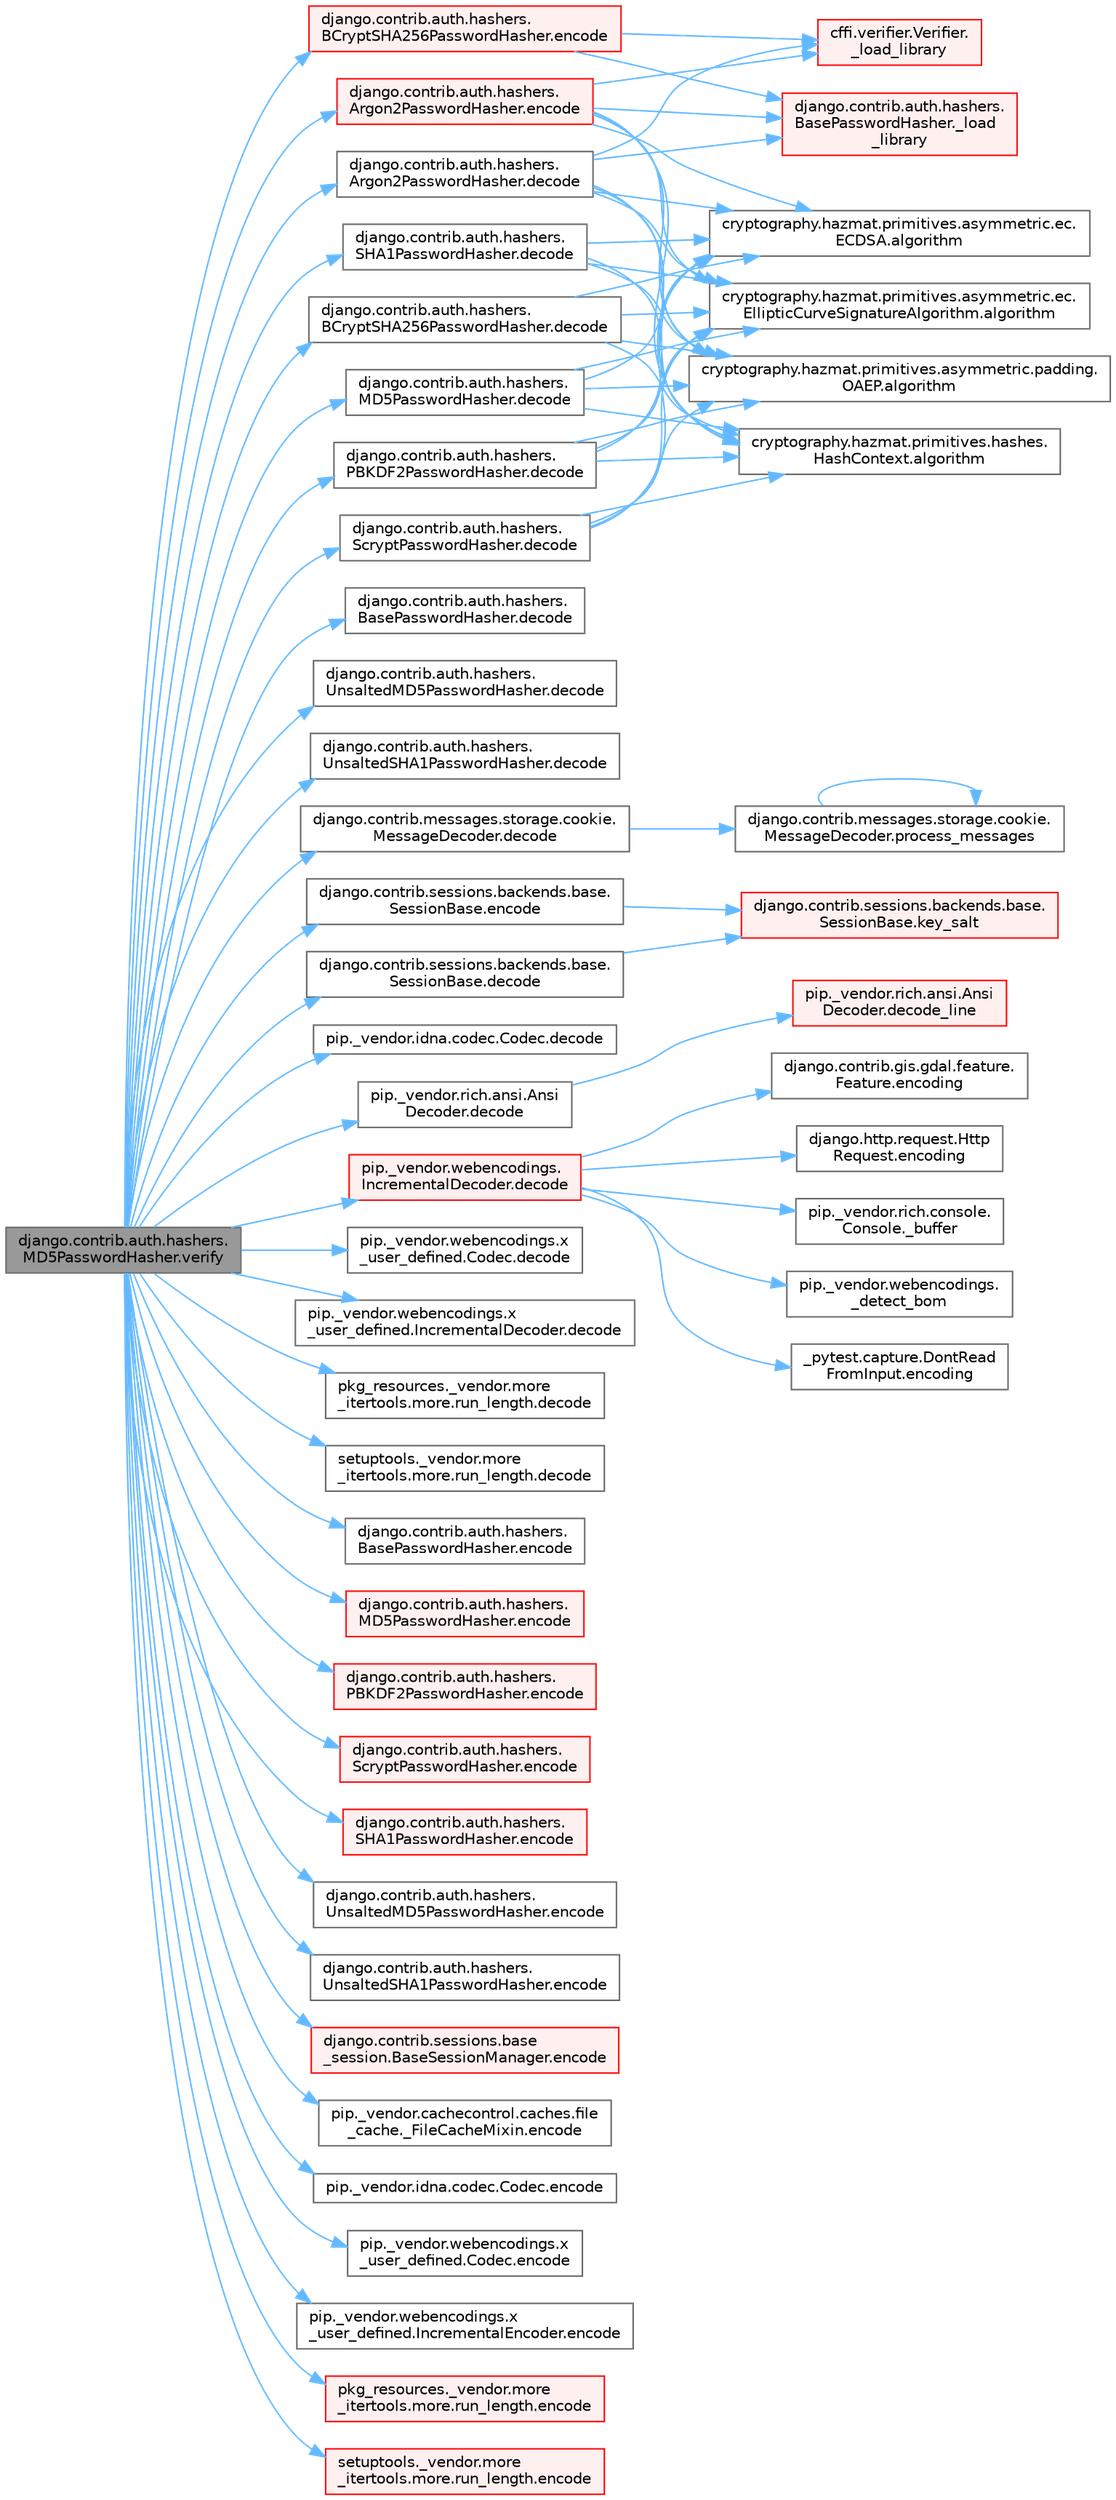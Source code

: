 digraph "django.contrib.auth.hashers.MD5PasswordHasher.verify"
{
 // LATEX_PDF_SIZE
  bgcolor="transparent";
  edge [fontname=Helvetica,fontsize=10,labelfontname=Helvetica,labelfontsize=10];
  node [fontname=Helvetica,fontsize=10,shape=box,height=0.2,width=0.4];
  rankdir="LR";
  Node1 [id="Node000001",label="django.contrib.auth.hashers.\lMD5PasswordHasher.verify",height=0.2,width=0.4,color="gray40", fillcolor="grey60", style="filled", fontcolor="black",tooltip=" "];
  Node1 -> Node2 [id="edge1_Node000001_Node000002",color="steelblue1",style="solid",tooltip=" "];
  Node2 [id="Node000002",label="django.contrib.auth.hashers.\lArgon2PasswordHasher.decode",height=0.2,width=0.4,color="grey40", fillcolor="white", style="filled",URL="$classdjango_1_1contrib_1_1auth_1_1hashers_1_1_argon2_password_hasher.html#a72d1d6fbe76db2c306ea80efb11110a4",tooltip=" "];
  Node2 -> Node3 [id="edge2_Node000002_Node000003",color="steelblue1",style="solid",tooltip=" "];
  Node3 [id="Node000003",label="cffi.verifier.Verifier.\l_load_library",height=0.2,width=0.4,color="red", fillcolor="#FFF0F0", style="filled",URL="$classcffi_1_1verifier_1_1_verifier.html#a9de40d4d3231a07d492a907359b11949",tooltip=" "];
  Node2 -> Node258 [id="edge3_Node000002_Node000258",color="steelblue1",style="solid",tooltip=" "];
  Node258 [id="Node000258",label="django.contrib.auth.hashers.\lBasePasswordHasher._load\l_library",height=0.2,width=0.4,color="red", fillcolor="#FFF0F0", style="filled",URL="$classdjango_1_1contrib_1_1auth_1_1hashers_1_1_base_password_hasher.html#a82f689954acb14224d7004fdfacd0583",tooltip=" "];
  Node2 -> Node259 [id="edge4_Node000002_Node000259",color="steelblue1",style="solid",tooltip=" "];
  Node259 [id="Node000259",label="cryptography.hazmat.primitives.asymmetric.ec.\lECDSA.algorithm",height=0.2,width=0.4,color="grey40", fillcolor="white", style="filled",URL="$classcryptography_1_1hazmat_1_1primitives_1_1asymmetric_1_1ec_1_1_e_c_d_s_a.html#af8b2ad5654a22d6881ca280f065703ab",tooltip=" "];
  Node2 -> Node260 [id="edge5_Node000002_Node000260",color="steelblue1",style="solid",tooltip=" "];
  Node260 [id="Node000260",label="cryptography.hazmat.primitives.asymmetric.ec.\lEllipticCurveSignatureAlgorithm.algorithm",height=0.2,width=0.4,color="grey40", fillcolor="white", style="filled",URL="$classcryptography_1_1hazmat_1_1primitives_1_1asymmetric_1_1ec_1_1_elliptic_curve_signature_algorithm.html#ac96045f23c0e56192e7e9e071d3ed60a",tooltip=" "];
  Node2 -> Node261 [id="edge6_Node000002_Node000261",color="steelblue1",style="solid",tooltip=" "];
  Node261 [id="Node000261",label="cryptography.hazmat.primitives.asymmetric.padding.\lOAEP.algorithm",height=0.2,width=0.4,color="grey40", fillcolor="white", style="filled",URL="$classcryptography_1_1hazmat_1_1primitives_1_1asymmetric_1_1padding_1_1_o_a_e_p.html#ad6f452615df34bef1b5a039c8fb5e11e",tooltip=" "];
  Node2 -> Node262 [id="edge7_Node000002_Node000262",color="steelblue1",style="solid",tooltip=" "];
  Node262 [id="Node000262",label="cryptography.hazmat.primitives.hashes.\lHashContext.algorithm",height=0.2,width=0.4,color="grey40", fillcolor="white", style="filled",URL="$classcryptography_1_1hazmat_1_1primitives_1_1hashes_1_1_hash_context.html#af82b9ea0836393b48314ae5c78191c66",tooltip=" "];
  Node1 -> Node986 [id="edge8_Node000001_Node000986",color="steelblue1",style="solid",tooltip=" "];
  Node986 [id="Node000986",label="django.contrib.auth.hashers.\lBasePasswordHasher.decode",height=0.2,width=0.4,color="grey40", fillcolor="white", style="filled",URL="$classdjango_1_1contrib_1_1auth_1_1hashers_1_1_base_password_hasher.html#acdc58a8527c2c8f6a540dfb9b6b55dc2",tooltip=" "];
  Node1 -> Node987 [id="edge9_Node000001_Node000987",color="steelblue1",style="solid",tooltip=" "];
  Node987 [id="Node000987",label="django.contrib.auth.hashers.\lBCryptSHA256PasswordHasher.decode",height=0.2,width=0.4,color="grey40", fillcolor="white", style="filled",URL="$classdjango_1_1contrib_1_1auth_1_1hashers_1_1_b_crypt_s_h_a256_password_hasher.html#a65f0917523b0e9b3de12041c56a05348",tooltip=" "];
  Node987 -> Node259 [id="edge10_Node000987_Node000259",color="steelblue1",style="solid",tooltip=" "];
  Node987 -> Node260 [id="edge11_Node000987_Node000260",color="steelblue1",style="solid",tooltip=" "];
  Node987 -> Node261 [id="edge12_Node000987_Node000261",color="steelblue1",style="solid",tooltip=" "];
  Node987 -> Node262 [id="edge13_Node000987_Node000262",color="steelblue1",style="solid",tooltip=" "];
  Node1 -> Node988 [id="edge14_Node000001_Node000988",color="steelblue1",style="solid",tooltip=" "];
  Node988 [id="Node000988",label="django.contrib.auth.hashers.\lMD5PasswordHasher.decode",height=0.2,width=0.4,color="grey40", fillcolor="white", style="filled",URL="$classdjango_1_1contrib_1_1auth_1_1hashers_1_1_m_d5_password_hasher.html#a062f78c51cd95a88ffa4c57cf62b8f53",tooltip=" "];
  Node988 -> Node259 [id="edge15_Node000988_Node000259",color="steelblue1",style="solid",tooltip=" "];
  Node988 -> Node260 [id="edge16_Node000988_Node000260",color="steelblue1",style="solid",tooltip=" "];
  Node988 -> Node261 [id="edge17_Node000988_Node000261",color="steelblue1",style="solid",tooltip=" "];
  Node988 -> Node262 [id="edge18_Node000988_Node000262",color="steelblue1",style="solid",tooltip=" "];
  Node1 -> Node989 [id="edge19_Node000001_Node000989",color="steelblue1",style="solid",tooltip=" "];
  Node989 [id="Node000989",label="django.contrib.auth.hashers.\lPBKDF2PasswordHasher.decode",height=0.2,width=0.4,color="grey40", fillcolor="white", style="filled",URL="$classdjango_1_1contrib_1_1auth_1_1hashers_1_1_p_b_k_d_f2_password_hasher.html#ac8e3981a38d06416864c0498d1c88984",tooltip=" "];
  Node989 -> Node259 [id="edge20_Node000989_Node000259",color="steelblue1",style="solid",tooltip=" "];
  Node989 -> Node260 [id="edge21_Node000989_Node000260",color="steelblue1",style="solid",tooltip=" "];
  Node989 -> Node261 [id="edge22_Node000989_Node000261",color="steelblue1",style="solid",tooltip=" "];
  Node989 -> Node262 [id="edge23_Node000989_Node000262",color="steelblue1",style="solid",tooltip=" "];
  Node1 -> Node990 [id="edge24_Node000001_Node000990",color="steelblue1",style="solid",tooltip=" "];
  Node990 [id="Node000990",label="django.contrib.auth.hashers.\lScryptPasswordHasher.decode",height=0.2,width=0.4,color="grey40", fillcolor="white", style="filled",URL="$classdjango_1_1contrib_1_1auth_1_1hashers_1_1_scrypt_password_hasher.html#a68f81270bf17d88e1056ec9ad87878ae",tooltip=" "];
  Node990 -> Node259 [id="edge25_Node000990_Node000259",color="steelblue1",style="solid",tooltip=" "];
  Node990 -> Node260 [id="edge26_Node000990_Node000260",color="steelblue1",style="solid",tooltip=" "];
  Node990 -> Node261 [id="edge27_Node000990_Node000261",color="steelblue1",style="solid",tooltip=" "];
  Node990 -> Node262 [id="edge28_Node000990_Node000262",color="steelblue1",style="solid",tooltip=" "];
  Node1 -> Node991 [id="edge29_Node000001_Node000991",color="steelblue1",style="solid",tooltip=" "];
  Node991 [id="Node000991",label="django.contrib.auth.hashers.\lSHA1PasswordHasher.decode",height=0.2,width=0.4,color="grey40", fillcolor="white", style="filled",URL="$classdjango_1_1contrib_1_1auth_1_1hashers_1_1_s_h_a1_password_hasher.html#a33ceeb213d22d5e240e6f9abe88ff364",tooltip=" "];
  Node991 -> Node259 [id="edge30_Node000991_Node000259",color="steelblue1",style="solid",tooltip=" "];
  Node991 -> Node260 [id="edge31_Node000991_Node000260",color="steelblue1",style="solid",tooltip=" "];
  Node991 -> Node261 [id="edge32_Node000991_Node000261",color="steelblue1",style="solid",tooltip=" "];
  Node991 -> Node262 [id="edge33_Node000991_Node000262",color="steelblue1",style="solid",tooltip=" "];
  Node1 -> Node992 [id="edge34_Node000001_Node000992",color="steelblue1",style="solid",tooltip=" "];
  Node992 [id="Node000992",label="django.contrib.auth.hashers.\lUnsaltedMD5PasswordHasher.decode",height=0.2,width=0.4,color="grey40", fillcolor="white", style="filled",URL="$classdjango_1_1contrib_1_1auth_1_1hashers_1_1_unsalted_m_d5_password_hasher.html#a7d249886b7c87fe081069c0d408653d8",tooltip=" "];
  Node1 -> Node993 [id="edge35_Node000001_Node000993",color="steelblue1",style="solid",tooltip=" "];
  Node993 [id="Node000993",label="django.contrib.auth.hashers.\lUnsaltedSHA1PasswordHasher.decode",height=0.2,width=0.4,color="grey40", fillcolor="white", style="filled",URL="$classdjango_1_1contrib_1_1auth_1_1hashers_1_1_unsalted_s_h_a1_password_hasher.html#a355aab8d20eb31f40a99ee06f8d05a1d",tooltip=" "];
  Node1 -> Node994 [id="edge36_Node000001_Node000994",color="steelblue1",style="solid",tooltip=" "];
  Node994 [id="Node000994",label="django.contrib.messages.storage.cookie.\lMessageDecoder.decode",height=0.2,width=0.4,color="grey40", fillcolor="white", style="filled",URL="$classdjango_1_1contrib_1_1messages_1_1storage_1_1cookie_1_1_message_decoder.html#a31bb711a8b7029e82ec9b90cd501ecc3",tooltip=" "];
  Node994 -> Node995 [id="edge37_Node000994_Node000995",color="steelblue1",style="solid",tooltip=" "];
  Node995 [id="Node000995",label="django.contrib.messages.storage.cookie.\lMessageDecoder.process_messages",height=0.2,width=0.4,color="grey40", fillcolor="white", style="filled",URL="$classdjango_1_1contrib_1_1messages_1_1storage_1_1cookie_1_1_message_decoder.html#aeb5e86125275d278747acf13390769eb",tooltip=" "];
  Node995 -> Node995 [id="edge38_Node000995_Node000995",color="steelblue1",style="solid",tooltip=" "];
  Node1 -> Node996 [id="edge39_Node000001_Node000996",color="steelblue1",style="solid",tooltip=" "];
  Node996 [id="Node000996",label="django.contrib.sessions.backends.base.\lSessionBase.decode",height=0.2,width=0.4,color="grey40", fillcolor="white", style="filled",URL="$classdjango_1_1contrib_1_1sessions_1_1backends_1_1base_1_1_session_base.html#afb17d15a3cb07df3ddfb339557f3a85f",tooltip=" "];
  Node996 -> Node276 [id="edge40_Node000996_Node000276",color="steelblue1",style="solid",tooltip=" "];
  Node276 [id="Node000276",label="django.contrib.sessions.backends.base.\lSessionBase.key_salt",height=0.2,width=0.4,color="red", fillcolor="#FFF0F0", style="filled",URL="$classdjango_1_1contrib_1_1sessions_1_1backends_1_1base_1_1_session_base.html#aebfc89cbad42b8e0eea4d7c6ba55f321",tooltip=" "];
  Node1 -> Node997 [id="edge41_Node000001_Node000997",color="steelblue1",style="solid",tooltip=" "];
  Node997 [id="Node000997",label="pip._vendor.idna.codec.Codec.decode",height=0.2,width=0.4,color="grey40", fillcolor="white", style="filled",URL="$classpip_1_1__vendor_1_1idna_1_1codec_1_1_codec.html#afbcfa6fbc1e789e8ee873af468f8e30a",tooltip=" "];
  Node1 -> Node998 [id="edge42_Node000001_Node000998",color="steelblue1",style="solid",tooltip=" "];
  Node998 [id="Node000998",label="pip._vendor.rich.ansi.Ansi\lDecoder.decode",height=0.2,width=0.4,color="grey40", fillcolor="white", style="filled",URL="$classpip_1_1__vendor_1_1rich_1_1ansi_1_1_ansi_decoder.html#aef7b5a668aa002de1bdaee6ddfbb783b",tooltip=" "];
  Node998 -> Node999 [id="edge43_Node000998_Node000999",color="steelblue1",style="solid",tooltip=" "];
  Node999 [id="Node000999",label="pip._vendor.rich.ansi.Ansi\lDecoder.decode_line",height=0.2,width=0.4,color="red", fillcolor="#FFF0F0", style="filled",URL="$classpip_1_1__vendor_1_1rich_1_1ansi_1_1_ansi_decoder.html#aa4e54ff71e06979da6e1a254f3a3c3e5",tooltip=" "];
  Node1 -> Node1001 [id="edge44_Node000001_Node001001",color="steelblue1",style="solid",tooltip=" "];
  Node1001 [id="Node001001",label="pip._vendor.webencodings.\lIncrementalDecoder.decode",height=0.2,width=0.4,color="red", fillcolor="#FFF0F0", style="filled",URL="$classpip_1_1__vendor_1_1webencodings_1_1_incremental_decoder.html#ad0d48a2d9a33944e0bba55cf024376be",tooltip=" "];
  Node1001 -> Node40 [id="edge45_Node001001_Node000040",color="steelblue1",style="solid",tooltip=" "];
  Node40 [id="Node000040",label="pip._vendor.rich.console.\lConsole._buffer",height=0.2,width=0.4,color="grey40", fillcolor="white", style="filled",URL="$classpip_1_1__vendor_1_1rich_1_1console_1_1_console.html#a51eaf031922c907e4085937b82f5564e",tooltip=" "];
  Node1001 -> Node1002 [id="edge46_Node001001_Node001002",color="steelblue1",style="solid",tooltip=" "];
  Node1002 [id="Node001002",label="pip._vendor.webencodings.\l_detect_bom",height=0.2,width=0.4,color="grey40", fillcolor="white", style="filled",URL="$namespacepip_1_1__vendor_1_1webencodings.html#ae07e40c39d068fe206dfb91b9cfec510",tooltip=" "];
  Node1001 -> Node322 [id="edge47_Node001001_Node000322",color="steelblue1",style="solid",tooltip=" "];
  Node322 [id="Node000322",label="_pytest.capture.DontRead\lFromInput.encoding",height=0.2,width=0.4,color="grey40", fillcolor="white", style="filled",URL="$class__pytest_1_1capture_1_1_dont_read_from_input.html#a40a0e1b26db1f2cf579f1ab5d3903097",tooltip=" "];
  Node1001 -> Node323 [id="edge48_Node001001_Node000323",color="steelblue1",style="solid",tooltip=" "];
  Node323 [id="Node000323",label="django.contrib.gis.gdal.feature.\lFeature.encoding",height=0.2,width=0.4,color="grey40", fillcolor="white", style="filled",URL="$classdjango_1_1contrib_1_1gis_1_1gdal_1_1feature_1_1_feature.html#a61ef7866406f46787c45d0040e4f2588",tooltip=" "];
  Node1001 -> Node324 [id="edge49_Node001001_Node000324",color="steelblue1",style="solid",tooltip=" "];
  Node324 [id="Node000324",label="django.http.request.Http\lRequest.encoding",height=0.2,width=0.4,color="grey40", fillcolor="white", style="filled",URL="$classdjango_1_1http_1_1request_1_1_http_request.html#affc440df209dd1fb33d63b8fce39f3b2",tooltip=" "];
  Node1 -> Node1003 [id="edge50_Node000001_Node001003",color="steelblue1",style="solid",tooltip=" "];
  Node1003 [id="Node001003",label="pip._vendor.webencodings.x\l_user_defined.Codec.decode",height=0.2,width=0.4,color="grey40", fillcolor="white", style="filled",URL="$classpip_1_1__vendor_1_1webencodings_1_1x__user__defined_1_1_codec.html#a8274d83f27630efc03798f7279a3a4e4",tooltip=" "];
  Node1 -> Node1004 [id="edge51_Node000001_Node001004",color="steelblue1",style="solid",tooltip=" "];
  Node1004 [id="Node001004",label="pip._vendor.webencodings.x\l_user_defined.IncrementalDecoder.decode",height=0.2,width=0.4,color="grey40", fillcolor="white", style="filled",URL="$classpip_1_1__vendor_1_1webencodings_1_1x__user__defined_1_1_incremental_decoder.html#a41f124a7b74df6dc854b3cb60701bddf",tooltip=" "];
  Node1 -> Node1005 [id="edge52_Node000001_Node001005",color="steelblue1",style="solid",tooltip=" "];
  Node1005 [id="Node001005",label="pkg_resources._vendor.more\l_itertools.more.run_length.decode",height=0.2,width=0.4,color="grey40", fillcolor="white", style="filled",URL="$classpkg__resources_1_1__vendor_1_1more__itertools_1_1more_1_1run__length.html#ab2bc13ca49542b34903a28d4b635c064",tooltip=" "];
  Node1 -> Node1006 [id="edge53_Node000001_Node001006",color="steelblue1",style="solid",tooltip=" "];
  Node1006 [id="Node001006",label="setuptools._vendor.more\l_itertools.more.run_length.decode",height=0.2,width=0.4,color="grey40", fillcolor="white", style="filled",URL="$classsetuptools_1_1__vendor_1_1more__itertools_1_1more_1_1run__length.html#aad066151679b7bb7954a8254eff4a29c",tooltip=" "];
  Node1 -> Node257 [id="edge54_Node000001_Node000257",color="steelblue1",style="solid",tooltip=" "];
  Node257 [id="Node000257",label="django.contrib.auth.hashers.\lArgon2PasswordHasher.encode",height=0.2,width=0.4,color="red", fillcolor="#FFF0F0", style="filled",URL="$classdjango_1_1contrib_1_1auth_1_1hashers_1_1_argon2_password_hasher.html#a0ed201c5832e89c4a3272c737dfc7567",tooltip=" "];
  Node257 -> Node3 [id="edge55_Node000257_Node000003",color="steelblue1",style="solid",tooltip=" "];
  Node257 -> Node258 [id="edge56_Node000257_Node000258",color="steelblue1",style="solid",tooltip=" "];
  Node257 -> Node259 [id="edge57_Node000257_Node000259",color="steelblue1",style="solid",tooltip=" "];
  Node257 -> Node260 [id="edge58_Node000257_Node000260",color="steelblue1",style="solid",tooltip=" "];
  Node257 -> Node261 [id="edge59_Node000257_Node000261",color="steelblue1",style="solid",tooltip=" "];
  Node257 -> Node262 [id="edge60_Node000257_Node000262",color="steelblue1",style="solid",tooltip=" "];
  Node1 -> Node263 [id="edge61_Node000001_Node000263",color="steelblue1",style="solid",tooltip=" "];
  Node263 [id="Node000263",label="django.contrib.auth.hashers.\lBasePasswordHasher.encode",height=0.2,width=0.4,color="grey40", fillcolor="white", style="filled",URL="$classdjango_1_1contrib_1_1auth_1_1hashers_1_1_base_password_hasher.html#a49e16f7e023ad167dd6f01072a5f968c",tooltip=" "];
  Node1 -> Node264 [id="edge62_Node000001_Node000264",color="steelblue1",style="solid",tooltip=" "];
  Node264 [id="Node000264",label="django.contrib.auth.hashers.\lBCryptSHA256PasswordHasher.encode",height=0.2,width=0.4,color="red", fillcolor="#FFF0F0", style="filled",URL="$classdjango_1_1contrib_1_1auth_1_1hashers_1_1_b_crypt_s_h_a256_password_hasher.html#a7fac654818c9a8cfe6a5df3fefe957a1",tooltip=" "];
  Node264 -> Node3 [id="edge63_Node000264_Node000003",color="steelblue1",style="solid",tooltip=" "];
  Node264 -> Node258 [id="edge64_Node000264_Node000258",color="steelblue1",style="solid",tooltip=" "];
  Node1 -> Node266 [id="edge65_Node000001_Node000266",color="steelblue1",style="solid",tooltip=" "];
  Node266 [id="Node000266",label="django.contrib.auth.hashers.\lMD5PasswordHasher.encode",height=0.2,width=0.4,color="red", fillcolor="#FFF0F0", style="filled",URL="$classdjango_1_1contrib_1_1auth_1_1hashers_1_1_m_d5_password_hasher.html#a29f8262e9e43c545f678e6598e40de64",tooltip=" "];
  Node1 -> Node268 [id="edge66_Node000001_Node000268",color="steelblue1",style="solid",tooltip=" "];
  Node268 [id="Node000268",label="django.contrib.auth.hashers.\lPBKDF2PasswordHasher.encode",height=0.2,width=0.4,color="red", fillcolor="#FFF0F0", style="filled",URL="$classdjango_1_1contrib_1_1auth_1_1hashers_1_1_p_b_k_d_f2_password_hasher.html#ab9612c1c9ad15cb0d0ae22b7c8f68f9d",tooltip=" "];
  Node1 -> Node269 [id="edge67_Node000001_Node000269",color="steelblue1",style="solid",tooltip=" "];
  Node269 [id="Node000269",label="django.contrib.auth.hashers.\lScryptPasswordHasher.encode",height=0.2,width=0.4,color="red", fillcolor="#FFF0F0", style="filled",URL="$classdjango_1_1contrib_1_1auth_1_1hashers_1_1_scrypt_password_hasher.html#a1a5a33b642b1c9e74c5fd8a7c599b06b",tooltip=" "];
  Node1 -> Node272 [id="edge68_Node000001_Node000272",color="steelblue1",style="solid",tooltip=" "];
  Node272 [id="Node000272",label="django.contrib.auth.hashers.\lSHA1PasswordHasher.encode",height=0.2,width=0.4,color="red", fillcolor="#FFF0F0", style="filled",URL="$classdjango_1_1contrib_1_1auth_1_1hashers_1_1_s_h_a1_password_hasher.html#a0bfd20e2b7729426887b049a14ce2822",tooltip=" "];
  Node1 -> Node273 [id="edge69_Node000001_Node000273",color="steelblue1",style="solid",tooltip=" "];
  Node273 [id="Node000273",label="django.contrib.auth.hashers.\lUnsaltedMD5PasswordHasher.encode",height=0.2,width=0.4,color="grey40", fillcolor="white", style="filled",URL="$classdjango_1_1contrib_1_1auth_1_1hashers_1_1_unsalted_m_d5_password_hasher.html#aafaa43801909c99c302a04d06be41299",tooltip=" "];
  Node1 -> Node274 [id="edge70_Node000001_Node000274",color="steelblue1",style="solid",tooltip=" "];
  Node274 [id="Node000274",label="django.contrib.auth.hashers.\lUnsaltedSHA1PasswordHasher.encode",height=0.2,width=0.4,color="grey40", fillcolor="white", style="filled",URL="$classdjango_1_1contrib_1_1auth_1_1hashers_1_1_unsalted_s_h_a1_password_hasher.html#a4704b6dcaa06a4e1db963ece790b3847",tooltip=" "];
  Node1 -> Node275 [id="edge71_Node000001_Node000275",color="steelblue1",style="solid",tooltip=" "];
  Node275 [id="Node000275",label="django.contrib.sessions.backends.base.\lSessionBase.encode",height=0.2,width=0.4,color="grey40", fillcolor="white", style="filled",URL="$classdjango_1_1contrib_1_1sessions_1_1backends_1_1base_1_1_session_base.html#a852f82138ea80dfbd7fd279fe91d5044",tooltip=" "];
  Node275 -> Node276 [id="edge72_Node000275_Node000276",color="steelblue1",style="solid",tooltip=" "];
  Node1 -> Node277 [id="edge73_Node000001_Node000277",color="steelblue1",style="solid",tooltip=" "];
  Node277 [id="Node000277",label="django.contrib.sessions.base\l_session.BaseSessionManager.encode",height=0.2,width=0.4,color="red", fillcolor="#FFF0F0", style="filled",URL="$classdjango_1_1contrib_1_1sessions_1_1base__session_1_1_base_session_manager.html#a3306b0924783edcd31d0d8617cc0e1f0",tooltip=" "];
  Node1 -> Node278 [id="edge74_Node000001_Node000278",color="steelblue1",style="solid",tooltip=" "];
  Node278 [id="Node000278",label="pip._vendor.cachecontrol.caches.file\l_cache._FileCacheMixin.encode",height=0.2,width=0.4,color="grey40", fillcolor="white", style="filled",URL="$classpip_1_1__vendor_1_1cachecontrol_1_1caches_1_1file__cache_1_1___file_cache_mixin.html#aeae959f7f51e1fcae81aa78cf60b3e9a",tooltip=" "];
  Node1 -> Node279 [id="edge75_Node000001_Node000279",color="steelblue1",style="solid",tooltip=" "];
  Node279 [id="Node000279",label="pip._vendor.idna.codec.Codec.encode",height=0.2,width=0.4,color="grey40", fillcolor="white", style="filled",URL="$classpip_1_1__vendor_1_1idna_1_1codec_1_1_codec.html#a9da6c15f576553401b4635ccef55c7fc",tooltip=" "];
  Node1 -> Node280 [id="edge76_Node000001_Node000280",color="steelblue1",style="solid",tooltip=" "];
  Node280 [id="Node000280",label="pip._vendor.webencodings.x\l_user_defined.Codec.encode",height=0.2,width=0.4,color="grey40", fillcolor="white", style="filled",URL="$classpip_1_1__vendor_1_1webencodings_1_1x__user__defined_1_1_codec.html#aa4f3a4f213fe2bbee440fc3732e43139",tooltip=" "];
  Node1 -> Node281 [id="edge77_Node000001_Node000281",color="steelblue1",style="solid",tooltip=" "];
  Node281 [id="Node000281",label="pip._vendor.webencodings.x\l_user_defined.IncrementalEncoder.encode",height=0.2,width=0.4,color="grey40", fillcolor="white", style="filled",URL="$classpip_1_1__vendor_1_1webencodings_1_1x__user__defined_1_1_incremental_encoder.html#a8177e86c819f3b1cde8e3ee686b7f6c7",tooltip=" "];
  Node1 -> Node282 [id="edge78_Node000001_Node000282",color="steelblue1",style="solid",tooltip=" "];
  Node282 [id="Node000282",label="pkg_resources._vendor.more\l_itertools.more.run_length.encode",height=0.2,width=0.4,color="red", fillcolor="#FFF0F0", style="filled",URL="$classpkg__resources_1_1__vendor_1_1more__itertools_1_1more_1_1run__length.html#a6dd9fc60d11560ef2d0ac1c2576be735",tooltip=" "];
  Node1 -> Node284 [id="edge79_Node000001_Node000284",color="steelblue1",style="solid",tooltip=" "];
  Node284 [id="Node000284",label="setuptools._vendor.more\l_itertools.more.run_length.encode",height=0.2,width=0.4,color="red", fillcolor="#FFF0F0", style="filled",URL="$classsetuptools_1_1__vendor_1_1more__itertools_1_1more_1_1run__length.html#ad58076551271fa2a775b12129df70509",tooltip=" "];
}
